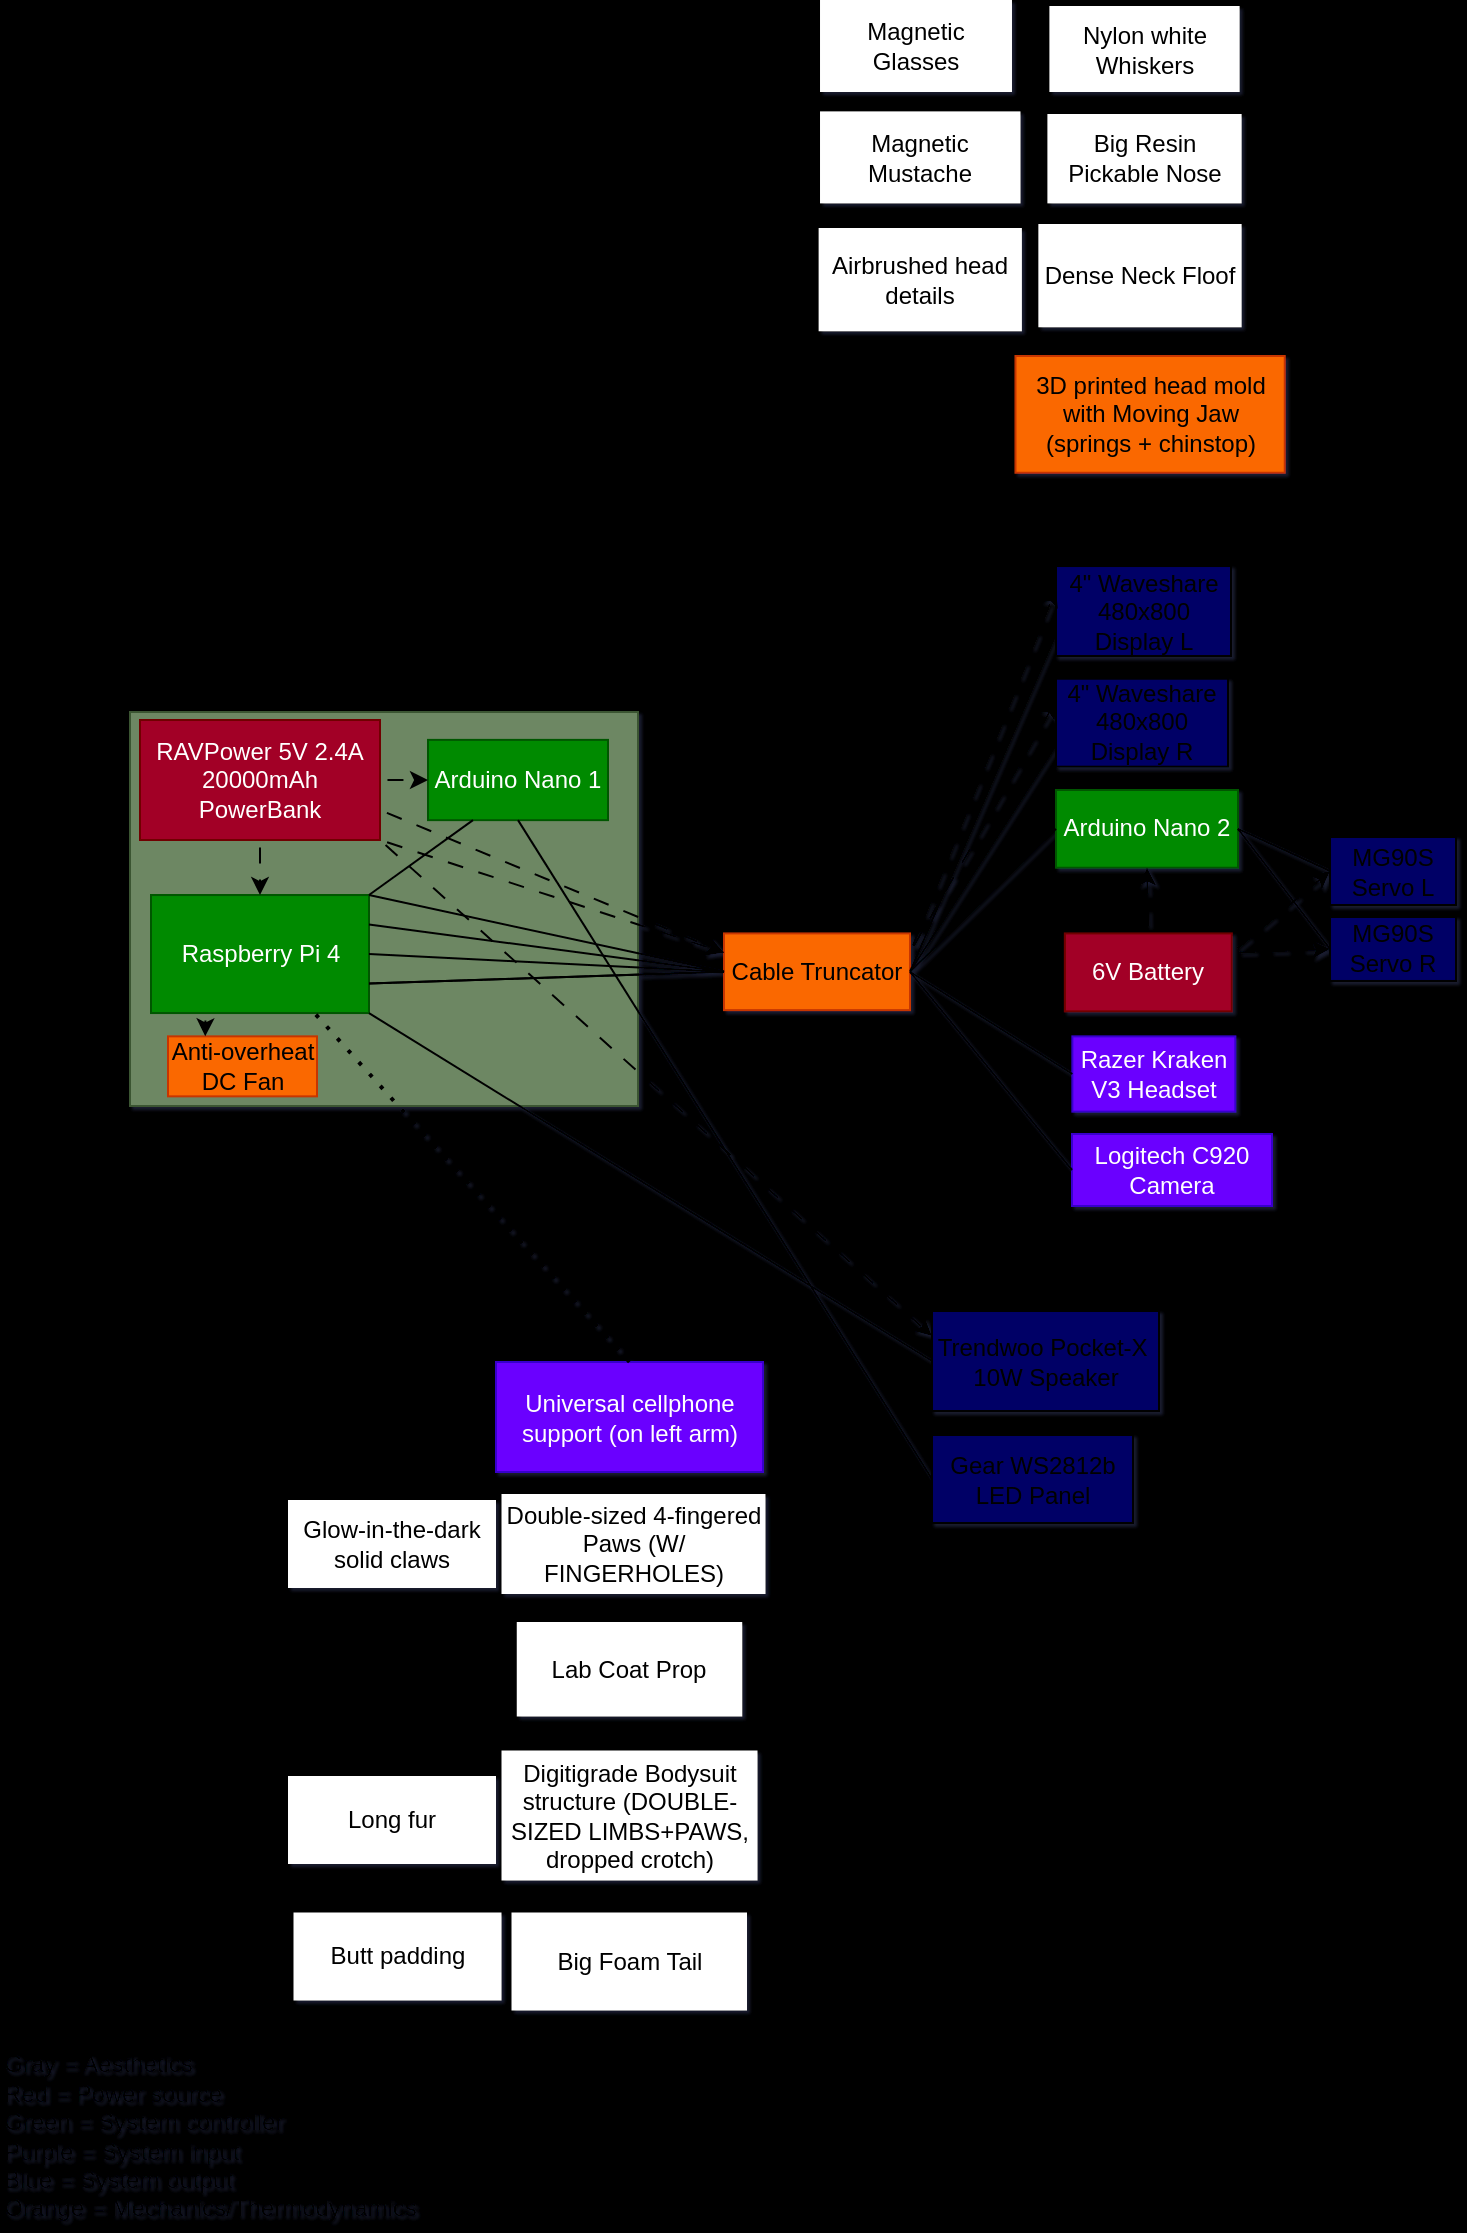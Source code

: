 <mxfile>
    <diagram id="meEQKwicSAwc1KFZT5nb" name="Page-1">
        <mxGraphModel dx="295" dy="247" grid="0" gridSize="10" guides="1" tooltips="1" connect="1" arrows="1" fold="1" page="1" pageScale="1" pageWidth="827" pageHeight="1169" background="#000000" math="0" shadow="1">
            <root>
                <mxCell id="0"/>
                <mxCell id="1" parent="0"/>
                <mxCell id="DGbpkix3uCbMqAGdI3nw-2" value="" style="rounded=0;whiteSpace=wrap;html=1;fillColor=#6d8764;fontColor=#ffffff;strokeColor=#3A5431;" parent="1" vertex="1">
                    <mxGeometry x="74" y="403" width="254" height="197" as="geometry"/>
                </mxCell>
                <mxCell id="sJYIKFFBBBpRVcEcnY1A-2" value="Raspberry Pi 4" style="rounded=0;whiteSpace=wrap;html=1;fillColor=#008a00;fontColor=#ffffff;strokeColor=#005700;" parent="1" vertex="1">
                    <mxGeometry x="84.5" y="494.53" width="109" height="59" as="geometry"/>
                </mxCell>
                <mxCell id="sJYIKFFBBBpRVcEcnY1A-4" value="RAVPower 5V 2.4A&lt;br&gt;20000mAh PowerBank" style="rounded=0;whiteSpace=wrap;html=1;fillColor=#a20025;fontColor=#ffffff;strokeColor=#6F0000;" parent="1" vertex="1">
                    <mxGeometry x="79" y="407" width="120" height="60" as="geometry"/>
                </mxCell>
                <mxCell id="MiqG1OLB_oiA9NUDDggW-1" value="Trendwoo Pocket-X&amp;nbsp;&lt;br&gt;10W Speaker" style="rounded=0;whiteSpace=wrap;html=1;fillColor=#000066;" parent="1" vertex="1">
                    <mxGeometry x="475.0" y="702.5" width="113.5" height="50" as="geometry"/>
                </mxCell>
                <mxCell id="MiqG1OLB_oiA9NUDDggW-14" value="4&quot; Waveshare&lt;br&gt;480x800 Display L" style="rounded=0;whiteSpace=wrap;html=1;fillColor=#000066;" parent="1" vertex="1">
                    <mxGeometry x="537.0" y="330.02" width="87.5" height="45" as="geometry"/>
                </mxCell>
                <mxCell id="MiqG1OLB_oiA9NUDDggW-16" value="Razer Kraken V3 Headset" style="rounded=0;whiteSpace=wrap;html=1;fillColor=#6a00ff;fontColor=#ffffff;strokeColor=#3700CC;" parent="1" vertex="1">
                    <mxGeometry x="545.17" y="565.18" width="81.5" height="37.65" as="geometry"/>
                </mxCell>
                <mxCell id="MiqG1OLB_oiA9NUDDggW-20" value="4&quot; Waveshare&lt;br&gt;480x800 Display R" style="rounded=0;whiteSpace=wrap;html=1;fillColor=#000066;" parent="1" vertex="1">
                    <mxGeometry x="537.0" y="386.35" width="86" height="44" as="geometry"/>
                </mxCell>
                <mxCell id="EwRE9bhfaP1bS0f3p2Km-1" value="3D printed head mold with Moving Jaw &lt;br&gt;(springs + chinstop)" style="rounded=0;whiteSpace=wrap;html=1;fillColor=#fa6800;fontColor=#000000;strokeColor=#C73500;" parent="1" vertex="1">
                    <mxGeometry x="516.73" y="225" width="134.64" height="58.37" as="geometry"/>
                </mxCell>
                <mxCell id="1WqXuKTqIWCNE-_j3OdE-2" value="" style="endArrow=none;html=1;exitX=1;exitY=0.5;exitDx=0;exitDy=0;entryX=0;entryY=0.75;entryDx=0;entryDy=0;" parent="1" source="16" target="MiqG1OLB_oiA9NUDDggW-20" edge="1">
                    <mxGeometry width="50" height="50" relative="1" as="geometry">
                        <mxPoint x="363.68" y="402.63" as="sourcePoint"/>
                        <mxPoint x="519" y="425" as="targetPoint"/>
                    </mxGeometry>
                </mxCell>
                <mxCell id="1WqXuKTqIWCNE-_j3OdE-3" value="" style="endArrow=classic;html=1;entryX=0;entryY=0.25;entryDx=0;entryDy=0;exitX=1;exitY=0.25;exitDx=0;exitDy=0;flowAnimation=1;" parent="1" source="16" target="MiqG1OLB_oiA9NUDDggW-20" edge="1">
                    <mxGeometry width="50" height="50" relative="1" as="geometry">
                        <mxPoint x="336.68" y="451.63" as="sourcePoint"/>
                        <mxPoint x="27.68" y="677.63" as="targetPoint"/>
                    </mxGeometry>
                </mxCell>
                <mxCell id="Ozhnao1Kgd7wMi6BiEIW-4" value="Digitigrade Bodysuit structure (DOUBLE-SIZED LIMBS+PAWS, dropped crotch)" style="rounded=0;whiteSpace=wrap;html=1;strokeColor=none;" parent="1" vertex="1">
                    <mxGeometry x="259.75" y="922.25" width="128" height="65" as="geometry"/>
                </mxCell>
                <mxCell id="DGbpkix3uCbMqAGdI3nw-13" value="Lab Coat Prop" style="rounded=0;whiteSpace=wrap;html=1;strokeColor=none;" parent="1" vertex="1">
                    <mxGeometry x="267.38" y="858" width="112.73" height="47.25" as="geometry"/>
                </mxCell>
                <mxCell id="Nwgi6No1Y5rALYJXFBc9-3" value="Gear WS2812b LED Panel" style="rounded=0;whiteSpace=wrap;html=1;fillColor=#000066;" parent="1" vertex="1">
                    <mxGeometry x="475.0" y="764.5" width="100.5" height="44" as="geometry"/>
                </mxCell>
                <mxCell id="H9GIjnEAIh9E3dcZyppp-1" value="Nylon white Whiskers" style="rounded=0;whiteSpace=wrap;html=1;gradientColor=none;gradientDirection=radial;strokeColor=none;shadow=0;sketch=0;" parent="1" vertex="1">
                    <mxGeometry x="533.7" y="50.0" width="95.11" height="43" as="geometry"/>
                </mxCell>
                <mxCell id="G8CKnrLTyZzQH0mxdqqO-1" value="Big Foam Tail" style="rounded=0;whiteSpace=wrap;html=1;strokeColor=none;" parent="1" vertex="1">
                    <mxGeometry x="264.75" y="1003.25" width="117.75" height="49" as="geometry"/>
                </mxCell>
                <mxCell id="mjT4M5Ip4WEiN_Ukw4vy-4" value="Big Resin Pickable Nose" style="rounded=0;whiteSpace=wrap;html=1;strokeColor=none;" parent="1" vertex="1">
                    <mxGeometry x="532.7" y="104.0" width="97.11" height="44.69" as="geometry"/>
                </mxCell>
                <mxCell id="l3iReEpkzlMMZ4JEiKjo-1" value="Arduino Nano 2" style="rounded=0;whiteSpace=wrap;html=1;fillColor=#008a00;fontColor=#ffffff;strokeColor=#005700;" parent="1" vertex="1">
                    <mxGeometry x="537" y="442" width="91" height="38.85" as="geometry"/>
                </mxCell>
                <mxCell id="l3iReEpkzlMMZ4JEiKjo-6" value="MG90S Servo L" style="rounded=0;whiteSpace=wrap;html=1;fillColor=#000066;" parent="1" vertex="1">
                    <mxGeometry x="674.0" y="465.5" width="63" height="34" as="geometry"/>
                </mxCell>
                <mxCell id="l3iReEpkzlMMZ4JEiKjo-7" value="MG90S Servo R" style="rounded=0;whiteSpace=wrap;html=1;fillColor=#000066;" parent="1" vertex="1">
                    <mxGeometry x="674.0" y="505.49" width="63" height="32" as="geometry"/>
                </mxCell>
                <mxCell id="l3iReEpkzlMMZ4JEiKjo-9" value="" style="endArrow=none;html=1;entryX=1;entryY=0.5;entryDx=0;entryDy=0;exitX=0;exitY=0.5;exitDx=0;exitDy=0;" parent="1" source="l3iReEpkzlMMZ4JEiKjo-7" target="l3iReEpkzlMMZ4JEiKjo-1" edge="1">
                    <mxGeometry width="50" height="50" relative="1" as="geometry">
                        <mxPoint x="111.68" y="1038.55" as="sourcePoint"/>
                        <mxPoint x="646.68" y="436.05" as="targetPoint"/>
                    </mxGeometry>
                </mxCell>
                <mxCell id="l3iReEpkzlMMZ4JEiKjo-10" value="" style="endArrow=none;html=1;entryX=0;entryY=0.5;entryDx=0;entryDy=0;exitX=1;exitY=0.5;exitDx=0;exitDy=0;" parent="1" source="l3iReEpkzlMMZ4JEiKjo-1" target="l3iReEpkzlMMZ4JEiKjo-6" edge="1">
                    <mxGeometry width="50" height="50" relative="1" as="geometry">
                        <mxPoint x="646.68" y="441.36" as="sourcePoint"/>
                        <mxPoint x="165.68" y="943.37" as="targetPoint"/>
                    </mxGeometry>
                </mxCell>
                <mxCell id="1nplpBPKuo-pAkyZSkpJ-1" value="Dense Neck Floof" style="rounded=0;whiteSpace=wrap;html=1;strokeColor=none;" parent="1" vertex="1">
                    <mxGeometry x="528.18" y="159" width="101.63" height="51.63" as="geometry"/>
                </mxCell>
                <mxCell id="mBO-9hLZOUBeBoBWAcDw-1" value="Universal cellphone support (on left arm)" style="rounded=0;whiteSpace=wrap;html=1;fillColor=#6a00ff;fontColor=#ffffff;strokeColor=#3700CC;" parent="1" vertex="1">
                    <mxGeometry x="257.0" y="728" width="133.5" height="55" as="geometry"/>
                </mxCell>
                <mxCell id="xO1Hjzes8Y6__K4B7noJ-2" value="Double-sized 4-fingered&lt;br&gt;Paws (W/ FINGERHOLES)" style="rounded=0;whiteSpace=wrap;html=1;strokeColor=none;" parent="1" vertex="1">
                    <mxGeometry x="259.75" y="794" width="131.98" height="50" as="geometry"/>
                </mxCell>
                <mxCell id="nYuNfDLr34HPvWMLvB9R-5" value="" style="endArrow=classic;html=1;exitX=1;exitY=0.25;exitDx=0;exitDy=0;entryX=0;entryY=0.25;entryDx=0;entryDy=0;flowAnimation=1;" parent="1" source="16" target="MiqG1OLB_oiA9NUDDggW-14" edge="1">
                    <mxGeometry width="50" height="50" relative="1" as="geometry">
                        <mxPoint x="327.68" y="448.63" as="sourcePoint"/>
                        <mxPoint x="503" y="377" as="targetPoint"/>
                    </mxGeometry>
                </mxCell>
                <mxCell id="nYuNfDLr34HPvWMLvB9R-9" value="" style="endArrow=none;html=1;entryX=0;entryY=0.5;entryDx=0;entryDy=0;exitX=1;exitY=0.5;exitDx=0;exitDy=0;" parent="1" source="16" target="MiqG1OLB_oiA9NUDDggW-16" edge="1">
                    <mxGeometry width="50" height="50" relative="1" as="geometry">
                        <mxPoint x="341.68" y="543.63" as="sourcePoint"/>
                        <mxPoint x="328.68" y="500.63" as="targetPoint"/>
                    </mxGeometry>
                </mxCell>
                <mxCell id="P2U7Luo28GVeBd__tEnY-2" value="" style="endArrow=classic;html=1;exitX=0.5;exitY=1;exitDx=0;exitDy=0;entryX=0.5;entryY=0;entryDx=0;entryDy=0;flowAnimation=1;" parent="1" source="sJYIKFFBBBpRVcEcnY1A-4" target="sJYIKFFBBBpRVcEcnY1A-2" edge="1">
                    <mxGeometry width="50" height="50" relative="1" as="geometry">
                        <mxPoint x="307.68" y="600" as="sourcePoint"/>
                        <mxPoint x="357.68" y="550" as="targetPoint"/>
                    </mxGeometry>
                </mxCell>
                <mxCell id="Yjcuvt-7D69lJ8ES1OOV-1" value="Arduino Nano 1" style="rounded=0;whiteSpace=wrap;html=1;fillColor=#008a00;fontColor=#ffffff;strokeColor=#005700;" parent="1" vertex="1">
                    <mxGeometry x="223" y="416.94" width="90" height="40.13" as="geometry"/>
                </mxCell>
                <mxCell id="Yjcuvt-7D69lJ8ES1OOV-2" value="" style="endArrow=classic;html=1;exitX=1;exitY=0.5;exitDx=0;exitDy=0;entryX=0;entryY=0.5;entryDx=0;entryDy=0;flowAnimation=1;" parent="1" source="sJYIKFFBBBpRVcEcnY1A-4" target="Yjcuvt-7D69lJ8ES1OOV-1" edge="1">
                    <mxGeometry width="50" height="50" relative="1" as="geometry">
                        <mxPoint x="307.68" y="680" as="sourcePoint"/>
                        <mxPoint x="357.68" y="630" as="targetPoint"/>
                    </mxGeometry>
                </mxCell>
                <mxCell id="dLq0NmMCFaMVdCEzxlDA-1" value="Glow-in-the-dark solid claws" style="rounded=0;whiteSpace=wrap;html=1;strokeColor=none;" parent="1" vertex="1">
                    <mxGeometry x="153" y="797" width="104" height="44" as="geometry"/>
                </mxCell>
                <mxCell id="8uKKw6rdh23P3kLo1PTB-3" value="Magnetic Mustache" style="rounded=0;whiteSpace=wrap;html=1;strokeColor=none;" parent="1" vertex="1">
                    <mxGeometry x="419.01" y="102.69" width="100.23" height="46" as="geometry"/>
                </mxCell>
                <mxCell id="SpIbLsfifqnd3sB7QlT--1" value="Magnetic Glasses" style="rounded=0;whiteSpace=wrap;html=1;strokeColor=none;" parent="1" vertex="1">
                    <mxGeometry x="419.01" y="47.0" width="95.98" height="46" as="geometry"/>
                </mxCell>
                <mxCell id="11" value="" style="endArrow=none;html=1;exitX=1;exitY=0.5;exitDx=0;exitDy=0;entryX=0;entryY=0.5;entryDx=0;entryDy=0;" parent="1" source="16" target="l3iReEpkzlMMZ4JEiKjo-1" edge="1">
                    <mxGeometry width="50" height="50" relative="1" as="geometry">
                        <mxPoint x="531.68" y="616.63" as="sourcePoint"/>
                        <mxPoint x="581.68" y="566.63" as="targetPoint"/>
                    </mxGeometry>
                </mxCell>
                <mxCell id="12" value="6V Battery" style="rounded=0;whiteSpace=wrap;html=1;fillColor=#a20025;fontColor=#ffffff;strokeColor=#6F0000;" parent="1" vertex="1">
                    <mxGeometry x="541.42" y="513.71" width="83.5" height="39" as="geometry"/>
                </mxCell>
                <mxCell id="13" value="" style="endArrow=classic;html=1;exitX=0.5;exitY=0;exitDx=0;exitDy=0;entryX=0.5;entryY=1;entryDx=0;entryDy=0;flowAnimation=1;" parent="1" source="12" target="l3iReEpkzlMMZ4JEiKjo-1" edge="1">
                    <mxGeometry width="50" height="50" relative="1" as="geometry">
                        <mxPoint x="367.5" y="616.65" as="sourcePoint"/>
                        <mxPoint x="417.5" y="566.65" as="targetPoint"/>
                    </mxGeometry>
                </mxCell>
                <mxCell id="16" value="Cable Truncator" style="rounded=0;whiteSpace=wrap;html=1;fillColor=#fa6800;fontColor=#000000;strokeColor=#C73500;" parent="1" vertex="1">
                    <mxGeometry x="371" y="513.71" width="93" height="38.35" as="geometry"/>
                </mxCell>
                <mxCell id="18" value="" style="endArrow=none;html=1;entryX=1;entryY=1;entryDx=0;entryDy=0;exitX=0;exitY=0.5;exitDx=0;exitDy=0;flowAnimation=0;ignoreEdge=0;orthogonalLoop=0;orthogonal=0;comic=0;" parent="1" source="MiqG1OLB_oiA9NUDDggW-1" target="sJYIKFFBBBpRVcEcnY1A-2" edge="1">
                    <mxGeometry width="50" height="50" relative="1" as="geometry">
                        <mxPoint x="414" y="598" as="sourcePoint"/>
                        <mxPoint x="302.5" y="561.055" as="targetPoint"/>
                    </mxGeometry>
                </mxCell>
                <mxCell id="21" value="" style="endArrow=none;html=1;exitX=1;exitY=0;exitDx=0;exitDy=0;entryX=0;entryY=0.5;entryDx=0;entryDy=0;" parent="1" source="sJYIKFFBBBpRVcEcnY1A-2" target="16" edge="1">
                    <mxGeometry width="50" height="50" relative="1" as="geometry">
                        <mxPoint x="463" y="598" as="sourcePoint"/>
                        <mxPoint x="513" y="548" as="targetPoint"/>
                    </mxGeometry>
                </mxCell>
                <mxCell id="22" value="" style="endArrow=none;html=1;exitX=1;exitY=0.5;exitDx=0;exitDy=0;entryX=0;entryY=0.5;entryDx=0;entryDy=0;" parent="1" source="sJYIKFFBBBpRVcEcnY1A-2" target="16" edge="1">
                    <mxGeometry width="50" height="50" relative="1" as="geometry">
                        <mxPoint x="463" y="598" as="sourcePoint"/>
                        <mxPoint x="513" y="548" as="targetPoint"/>
                    </mxGeometry>
                </mxCell>
                <mxCell id="24" value="" style="endArrow=none;html=1;exitX=1;exitY=0.75;exitDx=0;exitDy=0;entryX=0;entryY=0.5;entryDx=0;entryDy=0;" parent="1" source="sJYIKFFBBBpRVcEcnY1A-2" target="16" edge="1">
                    <mxGeometry width="50" height="50" relative="1" as="geometry">
                        <mxPoint x="463" y="598" as="sourcePoint"/>
                        <mxPoint x="513" y="548" as="targetPoint"/>
                    </mxGeometry>
                </mxCell>
                <mxCell id="25" value="" style="endArrow=none;html=1;exitX=0.5;exitY=1;exitDx=0;exitDy=0;entryX=0;entryY=0.5;entryDx=0;entryDy=0;" parent="1" source="Yjcuvt-7D69lJ8ES1OOV-1" target="Nwgi6No1Y5rALYJXFBc9-3" edge="1">
                    <mxGeometry width="50" height="50" relative="1" as="geometry">
                        <mxPoint x="182.5" y="596.94" as="sourcePoint"/>
                        <mxPoint x="376" y="642" as="targetPoint"/>
                    </mxGeometry>
                </mxCell>
                <mxCell id="38" value="" style="endArrow=none;html=1;exitX=1;exitY=0.5;exitDx=0;exitDy=0;entryX=0;entryY=0.75;entryDx=0;entryDy=0;" parent="1" source="16" target="MiqG1OLB_oiA9NUDDggW-14" edge="1">
                    <mxGeometry width="50" height="50" relative="1" as="geometry">
                        <mxPoint x="505" y="529" as="sourcePoint"/>
                        <mxPoint x="555" y="479" as="targetPoint"/>
                    </mxGeometry>
                </mxCell>
                <mxCell id="39" value="" style="endArrow=none;html=1;exitX=1;exitY=0;exitDx=0;exitDy=0;entryX=0.25;entryY=1;entryDx=0;entryDy=0;" parent="1" source="sJYIKFFBBBpRVcEcnY1A-2" target="Yjcuvt-7D69lJ8ES1OOV-1" edge="1">
                    <mxGeometry width="50" height="50" relative="1" as="geometry">
                        <mxPoint x="240" y="514" as="sourcePoint"/>
                        <mxPoint x="290" y="464" as="targetPoint"/>
                    </mxGeometry>
                </mxCell>
                <mxCell id="40" value="" style="endArrow=classic;html=1;exitX=1;exitY=0.75;exitDx=0;exitDy=0;entryX=0;entryY=0.25;entryDx=0;entryDy=0;flowAnimation=1;" parent="1" source="sJYIKFFBBBpRVcEcnY1A-4" target="16" edge="1">
                    <mxGeometry width="50" height="50" relative="1" as="geometry">
                        <mxPoint x="343" y="514" as="sourcePoint"/>
                        <mxPoint x="393" y="464" as="targetPoint"/>
                    </mxGeometry>
                </mxCell>
                <mxCell id="41" value="" style="endArrow=classic;html=1;exitX=1;exitY=1;exitDx=0;exitDy=0;entryX=0;entryY=0.25;entryDx=0;entryDy=0;flowAnimation=1;" parent="1" source="sJYIKFFBBBpRVcEcnY1A-4" target="16" edge="1">
                    <mxGeometry width="50" height="50" relative="1" as="geometry">
                        <mxPoint x="343" y="514" as="sourcePoint"/>
                        <mxPoint x="393" y="464" as="targetPoint"/>
                    </mxGeometry>
                </mxCell>
                <mxCell id="42" value="" style="endArrow=none;html=1;exitX=1;exitY=0.75;exitDx=0;exitDy=0;entryX=0;entryY=0.5;entryDx=0;entryDy=0;" parent="1" source="sJYIKFFBBBpRVcEcnY1A-2" target="16" edge="1">
                    <mxGeometry width="50" height="50" relative="1" as="geometry">
                        <mxPoint x="166" y="537" as="sourcePoint"/>
                        <mxPoint x="253" y="552.76" as="targetPoint"/>
                    </mxGeometry>
                </mxCell>
                <mxCell id="43" value="Anti-overheat DC Fan" style="rounded=0;whiteSpace=wrap;html=1;fillColor=#fa6800;fontColor=#000000;strokeColor=#C73500;" parent="1" vertex="1">
                    <mxGeometry x="93" y="565.18" width="74.5" height="30" as="geometry"/>
                </mxCell>
                <mxCell id="46" value="" style="endArrow=none;dashed=1;html=1;dashPattern=1 3;strokeWidth=2;exitX=0.5;exitY=0;exitDx=0;exitDy=0;entryX=0.75;entryY=1;entryDx=0;entryDy=0;strokeColor=default;noJump=0;flowAnimation=0;" parent="1" source="mBO-9hLZOUBeBoBWAcDw-1" target="sJYIKFFBBBpRVcEcnY1A-2" edge="1">
                    <mxGeometry width="50" height="50" relative="1" as="geometry">
                        <mxPoint x="378" y="704" as="sourcePoint"/>
                        <mxPoint x="265" y="618" as="targetPoint"/>
                    </mxGeometry>
                </mxCell>
                <mxCell id="49" value="" style="endArrow=classic;html=1;entryX=0;entryY=0.25;entryDx=0;entryDy=0;exitX=1;exitY=1;exitDx=0;exitDy=0;flowAnimation=1;" parent="1" source="sJYIKFFBBBpRVcEcnY1A-4" target="MiqG1OLB_oiA9NUDDggW-1" edge="1">
                    <mxGeometry width="50" height="50" relative="1" as="geometry">
                        <mxPoint x="416" y="639" as="sourcePoint"/>
                        <mxPoint x="466" y="589" as="targetPoint"/>
                    </mxGeometry>
                </mxCell>
                <mxCell id="55" value="Logitech C920 Camera" style="rounded=0;whiteSpace=wrap;html=1;fillColor=#6a00ff;fontColor=#ffffff;strokeColor=#3700CC;" parent="1" vertex="1">
                    <mxGeometry x="545" y="614" width="100" height="36" as="geometry"/>
                </mxCell>
                <mxCell id="56" value="" style="endArrow=none;html=1;comic=0;exitX=1;exitY=0.25;exitDx=0;exitDy=0;entryX=0;entryY=0.5;entryDx=0;entryDy=0;" parent="1" source="sJYIKFFBBBpRVcEcnY1A-2" target="16" edge="1">
                    <mxGeometry width="50" height="50" relative="1" as="geometry">
                        <mxPoint x="236" y="668" as="sourcePoint"/>
                        <mxPoint x="286" y="618" as="targetPoint"/>
                    </mxGeometry>
                </mxCell>
                <mxCell id="57" value="" style="endArrow=none;html=1;comic=0;exitX=1;exitY=0.5;exitDx=0;exitDy=0;entryX=0;entryY=0.5;entryDx=0;entryDy=0;" parent="1" source="16" target="55" edge="1">
                    <mxGeometry width="50" height="50" relative="1" as="geometry">
                        <mxPoint x="236" y="668" as="sourcePoint"/>
                        <mxPoint x="286" y="618" as="targetPoint"/>
                    </mxGeometry>
                </mxCell>
                <mxCell id="58" value="Long fur" style="rounded=0;whiteSpace=wrap;html=1;strokeColor=none;" parent="1" vertex="1">
                    <mxGeometry x="153" y="935" width="104" height="44" as="geometry"/>
                </mxCell>
                <mxCell id="60" value="Airbrushed head details" style="rounded=0;whiteSpace=wrap;html=1;strokeColor=none;" parent="1" vertex="1">
                    <mxGeometry x="418.31" y="161" width="101.63" height="51.63" as="geometry"/>
                </mxCell>
                <mxCell id="63" value="" style="endArrow=classic;html=1;exitX=0.25;exitY=1;exitDx=0;exitDy=0;entryX=0.25;entryY=0;entryDx=0;entryDy=0;flowAnimation=1;" parent="1" source="sJYIKFFBBBpRVcEcnY1A-2" target="43" edge="1">
                    <mxGeometry width="50" height="50" relative="1" as="geometry">
                        <mxPoint x="149" y="477.0" as="sourcePoint"/>
                        <mxPoint x="149" y="504.53" as="targetPoint"/>
                    </mxGeometry>
                </mxCell>
                <mxCell id="68" value="" style="endArrow=classic;html=1;exitX=1;exitY=0.25;exitDx=0;exitDy=0;entryX=0;entryY=0.5;entryDx=0;entryDy=0;flowAnimation=1;" parent="1" source="12" target="l3iReEpkzlMMZ4JEiKjo-7" edge="1">
                    <mxGeometry width="50" height="50" relative="1" as="geometry">
                        <mxPoint x="664.92" y="573.21" as="sourcePoint"/>
                        <mxPoint x="691.37" y="610.53" as="targetPoint"/>
                    </mxGeometry>
                </mxCell>
                <mxCell id="69" value="" style="endArrow=classic;html=1;exitX=1;exitY=0.25;exitDx=0;exitDy=0;entryX=0;entryY=0.5;entryDx=0;entryDy=0;flowAnimation=1;" parent="1" source="12" target="l3iReEpkzlMMZ4JEiKjo-6" edge="1">
                    <mxGeometry width="50" height="50" relative="1" as="geometry">
                        <mxPoint x="674.92" y="583.21" as="sourcePoint"/>
                        <mxPoint x="701.37" y="620.53" as="targetPoint"/>
                    </mxGeometry>
                </mxCell>
                <mxCell id="70" value="Gray = Aesthetics&lt;br&gt;Red = Power source&lt;br&gt;Green = System controller&lt;br&gt;Purple = System input&lt;br&gt;Blue = System output&lt;br&gt;Orange = Mechanics/Thermodynamics" style="text;html=1;align=left;verticalAlign=middle;resizable=0;points=[];autosize=1;strokeColor=none;fillColor=none;" parent="1" vertex="1">
                    <mxGeometry x="9.01" y="1071" width="216" height="88" as="geometry"/>
                </mxCell>
                <mxCell id="72" value="Butt padding" style="rounded=0;whiteSpace=wrap;html=1;strokeColor=none;" parent="1" vertex="1">
                    <mxGeometry x="155.75" y="1003.25" width="104" height="44" as="geometry"/>
                </mxCell>
            </root>
        </mxGraphModel>
    </diagram>
</mxfile>